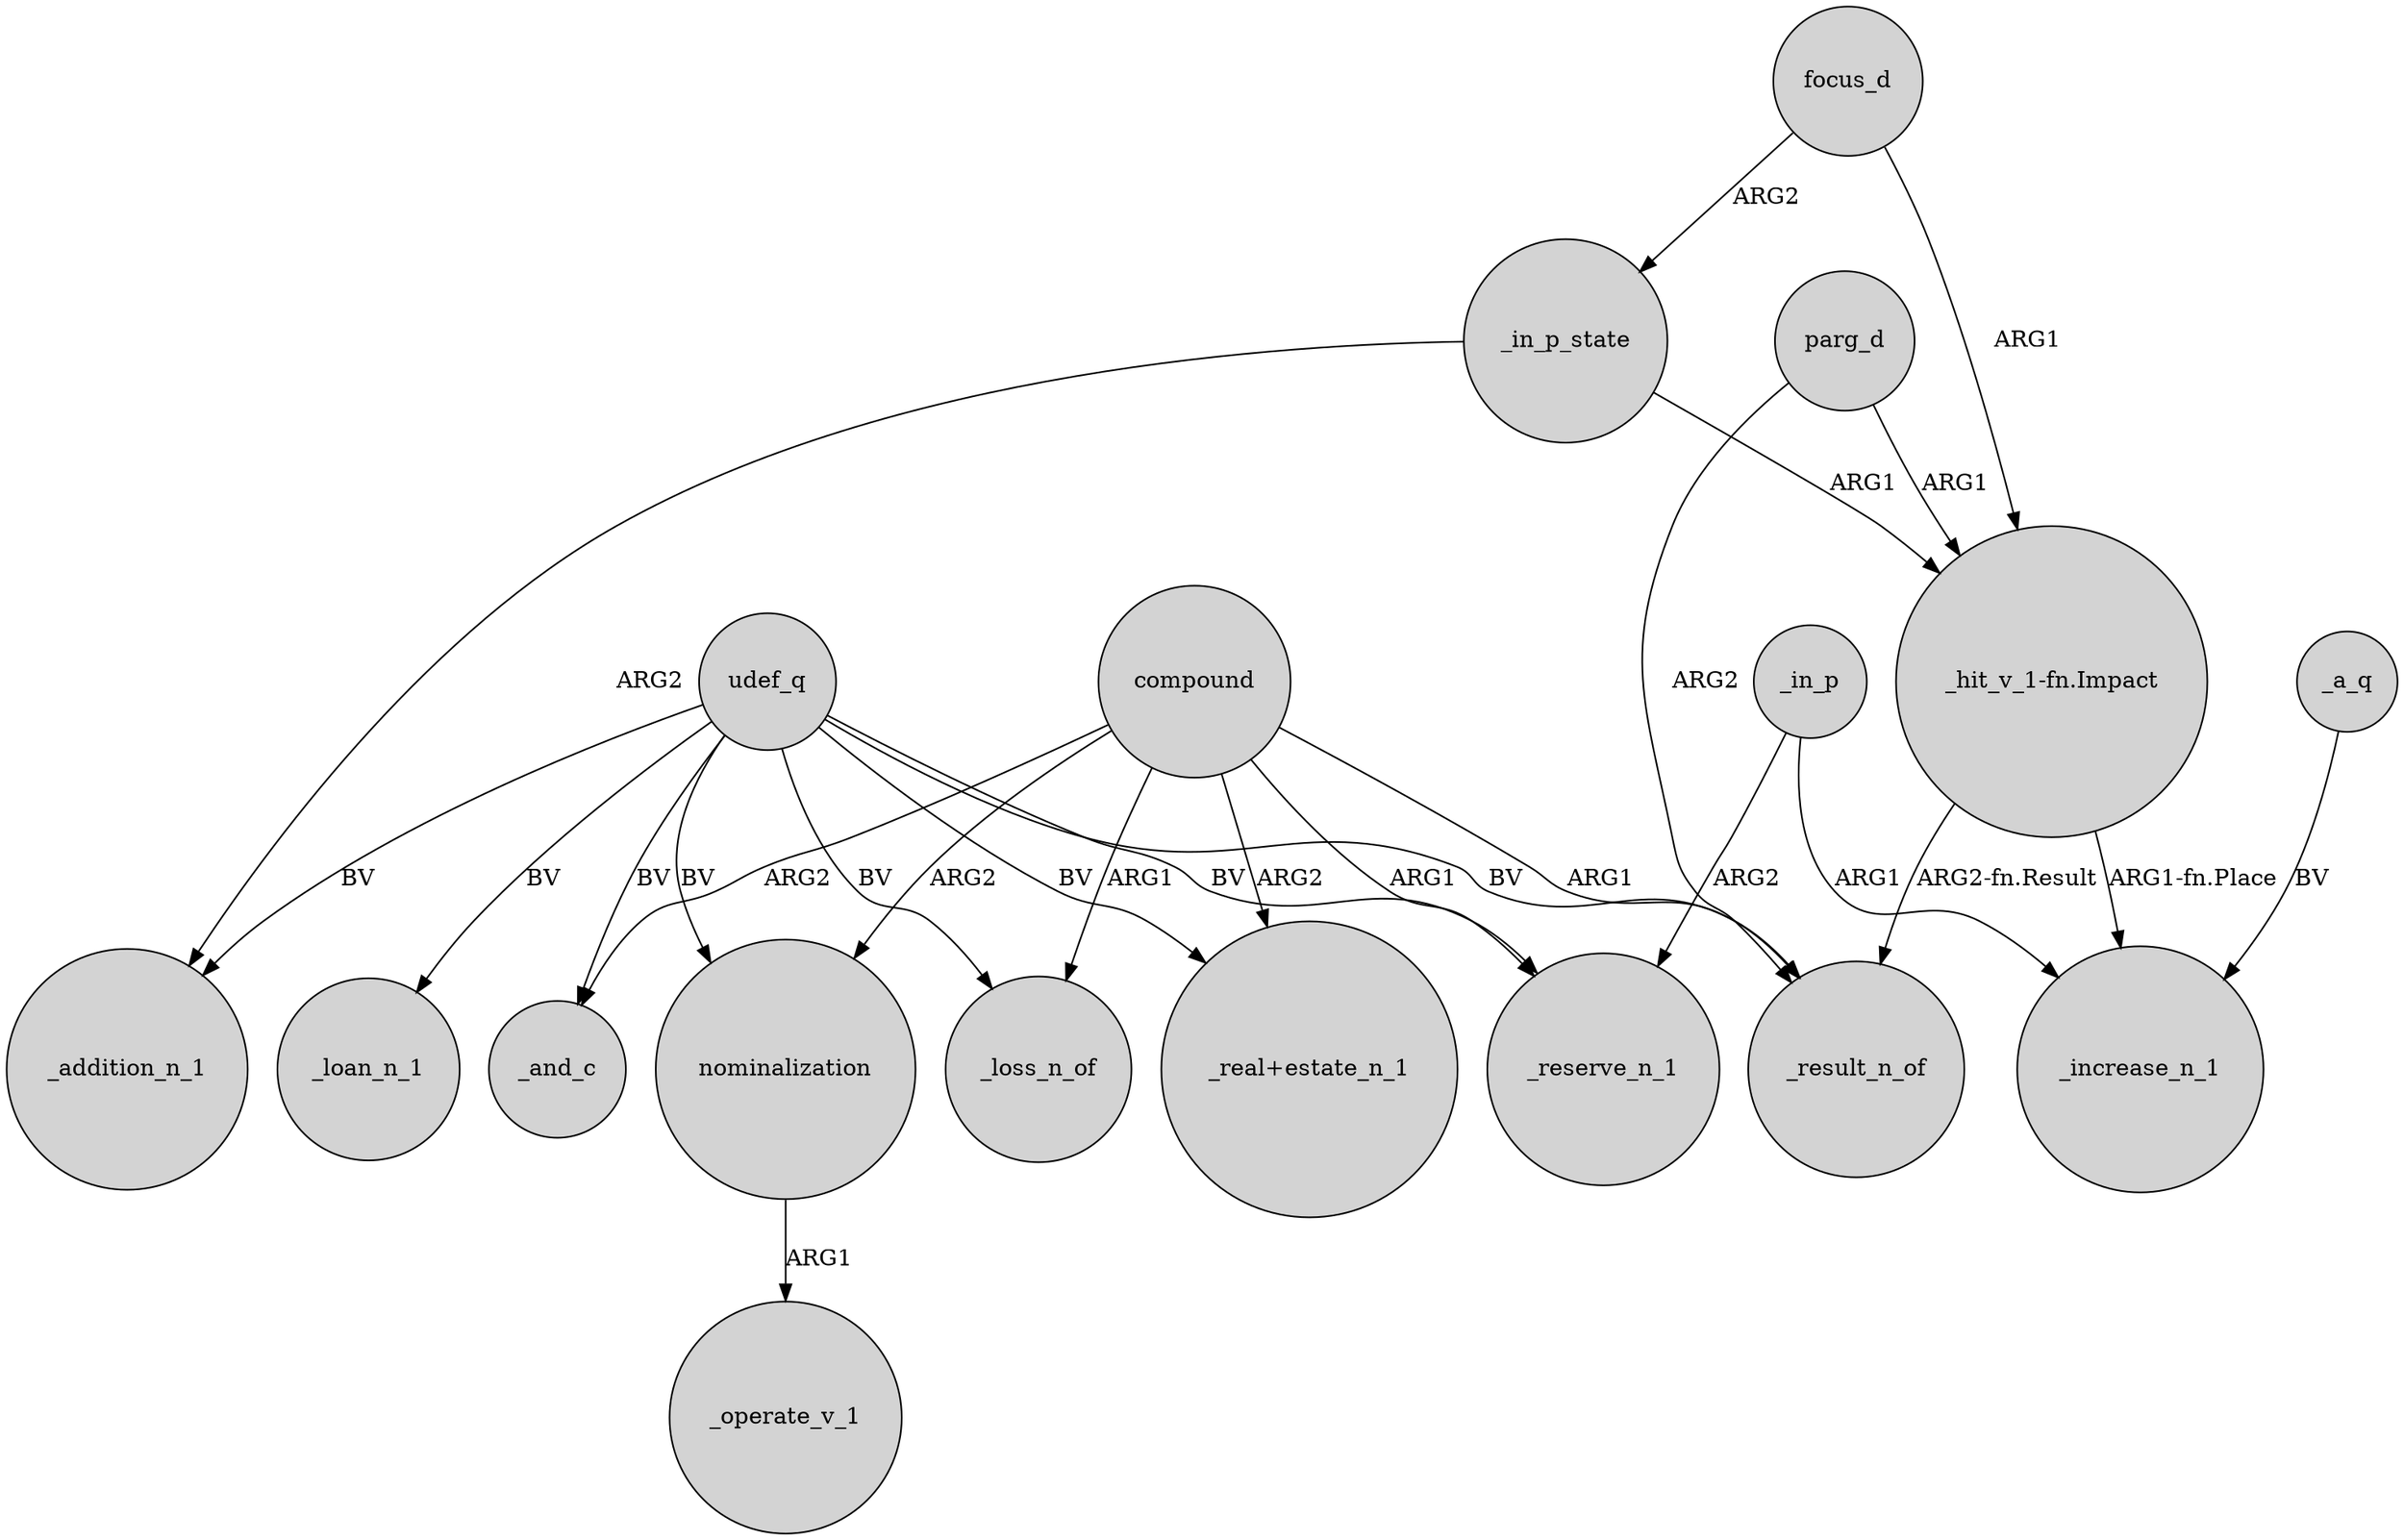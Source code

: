 digraph {
	node [shape=circle style=filled]
	focus_d -> _in_p_state [label=ARG2]
	udef_q -> _reserve_n_1 [label=BV]
	parg_d -> _result_n_of [label=ARG2]
	"_hit_v_1-fn.Impact" -> _increase_n_1 [label="ARG1-fn.Place"]
	udef_q -> _loan_n_1 [label=BV]
	udef_q -> nominalization [label=BV]
	nominalization -> _operate_v_1 [label=ARG1]
	udef_q -> _addition_n_1 [label=BV]
	compound -> "_real+estate_n_1" [label=ARG2]
	udef_q -> _and_c [label=BV]
	_in_p -> _reserve_n_1 [label=ARG2]
	compound -> _and_c [label=ARG2]
	"_hit_v_1-fn.Impact" -> _result_n_of [label="ARG2-fn.Result"]
	compound -> nominalization [label=ARG2]
	compound -> _loss_n_of [label=ARG1]
	parg_d -> "_hit_v_1-fn.Impact" [label=ARG1]
	_in_p_state -> "_hit_v_1-fn.Impact" [label=ARG1]
	udef_q -> _loss_n_of [label=BV]
	compound -> _reserve_n_1 [label=ARG1]
	_a_q -> _increase_n_1 [label=BV]
	_in_p_state -> _addition_n_1 [label=ARG2]
	compound -> _result_n_of [label=ARG1]
	udef_q -> "_real+estate_n_1" [label=BV]
	udef_q -> _result_n_of [label=BV]
	_in_p -> _increase_n_1 [label=ARG1]
	focus_d -> "_hit_v_1-fn.Impact" [label=ARG1]
}
